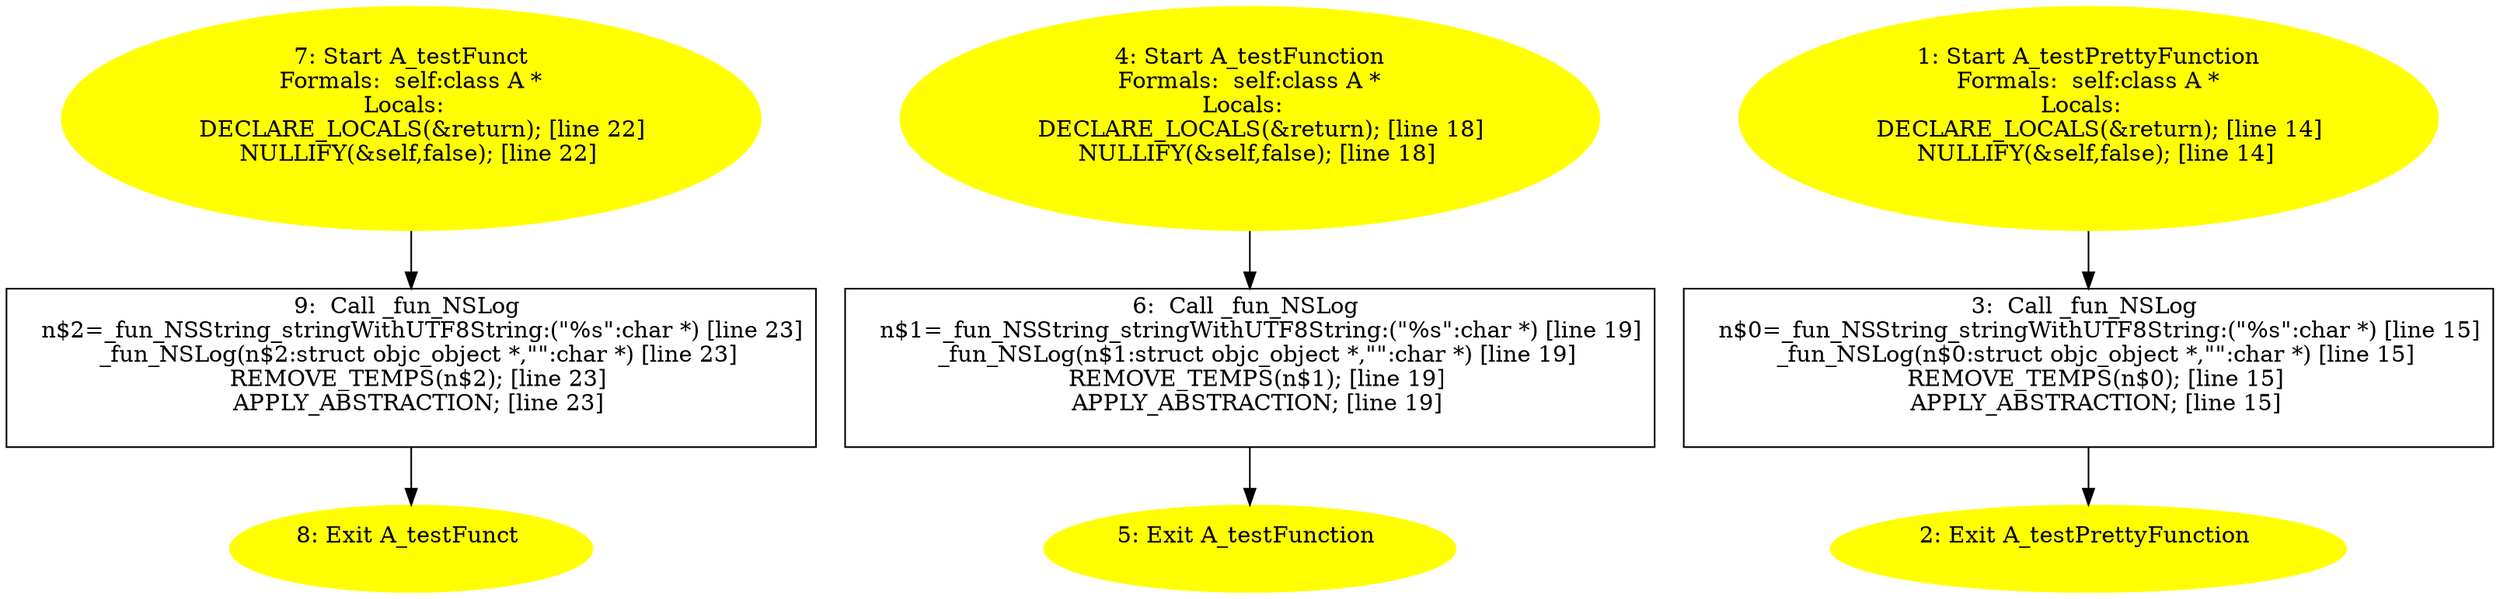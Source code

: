 digraph iCFG {
9 [label="9:  Call _fun_NSLog \n   n$2=_fun_NSString_stringWithUTF8String:(\"%s\":char *) [line 23]\n  _fun_NSLog(n$2:struct objc_object *,\"\":char *) [line 23]\n  REMOVE_TEMPS(n$2); [line 23]\n  APPLY_ABSTRACTION; [line 23]\n " shape="box"]
	

	 9 -> 8 ;
8 [label="8: Exit A_testFunct \n  " color=yellow style=filled]
	

7 [label="7: Start A_testFunct\nFormals:  self:class A *\nLocals:  \n   DECLARE_LOCALS(&return); [line 22]\n  NULLIFY(&self,false); [line 22]\n " color=yellow style=filled]
	

	 7 -> 9 ;
6 [label="6:  Call _fun_NSLog \n   n$1=_fun_NSString_stringWithUTF8String:(\"%s\":char *) [line 19]\n  _fun_NSLog(n$1:struct objc_object *,\"\":char *) [line 19]\n  REMOVE_TEMPS(n$1); [line 19]\n  APPLY_ABSTRACTION; [line 19]\n " shape="box"]
	

	 6 -> 5 ;
5 [label="5: Exit A_testFunction \n  " color=yellow style=filled]
	

4 [label="4: Start A_testFunction\nFormals:  self:class A *\nLocals:  \n   DECLARE_LOCALS(&return); [line 18]\n  NULLIFY(&self,false); [line 18]\n " color=yellow style=filled]
	

	 4 -> 6 ;
3 [label="3:  Call _fun_NSLog \n   n$0=_fun_NSString_stringWithUTF8String:(\"%s\":char *) [line 15]\n  _fun_NSLog(n$0:struct objc_object *,\"\":char *) [line 15]\n  REMOVE_TEMPS(n$0); [line 15]\n  APPLY_ABSTRACTION; [line 15]\n " shape="box"]
	

	 3 -> 2 ;
2 [label="2: Exit A_testPrettyFunction \n  " color=yellow style=filled]
	

1 [label="1: Start A_testPrettyFunction\nFormals:  self:class A *\nLocals:  \n   DECLARE_LOCALS(&return); [line 14]\n  NULLIFY(&self,false); [line 14]\n " color=yellow style=filled]
	

	 1 -> 3 ;
}
